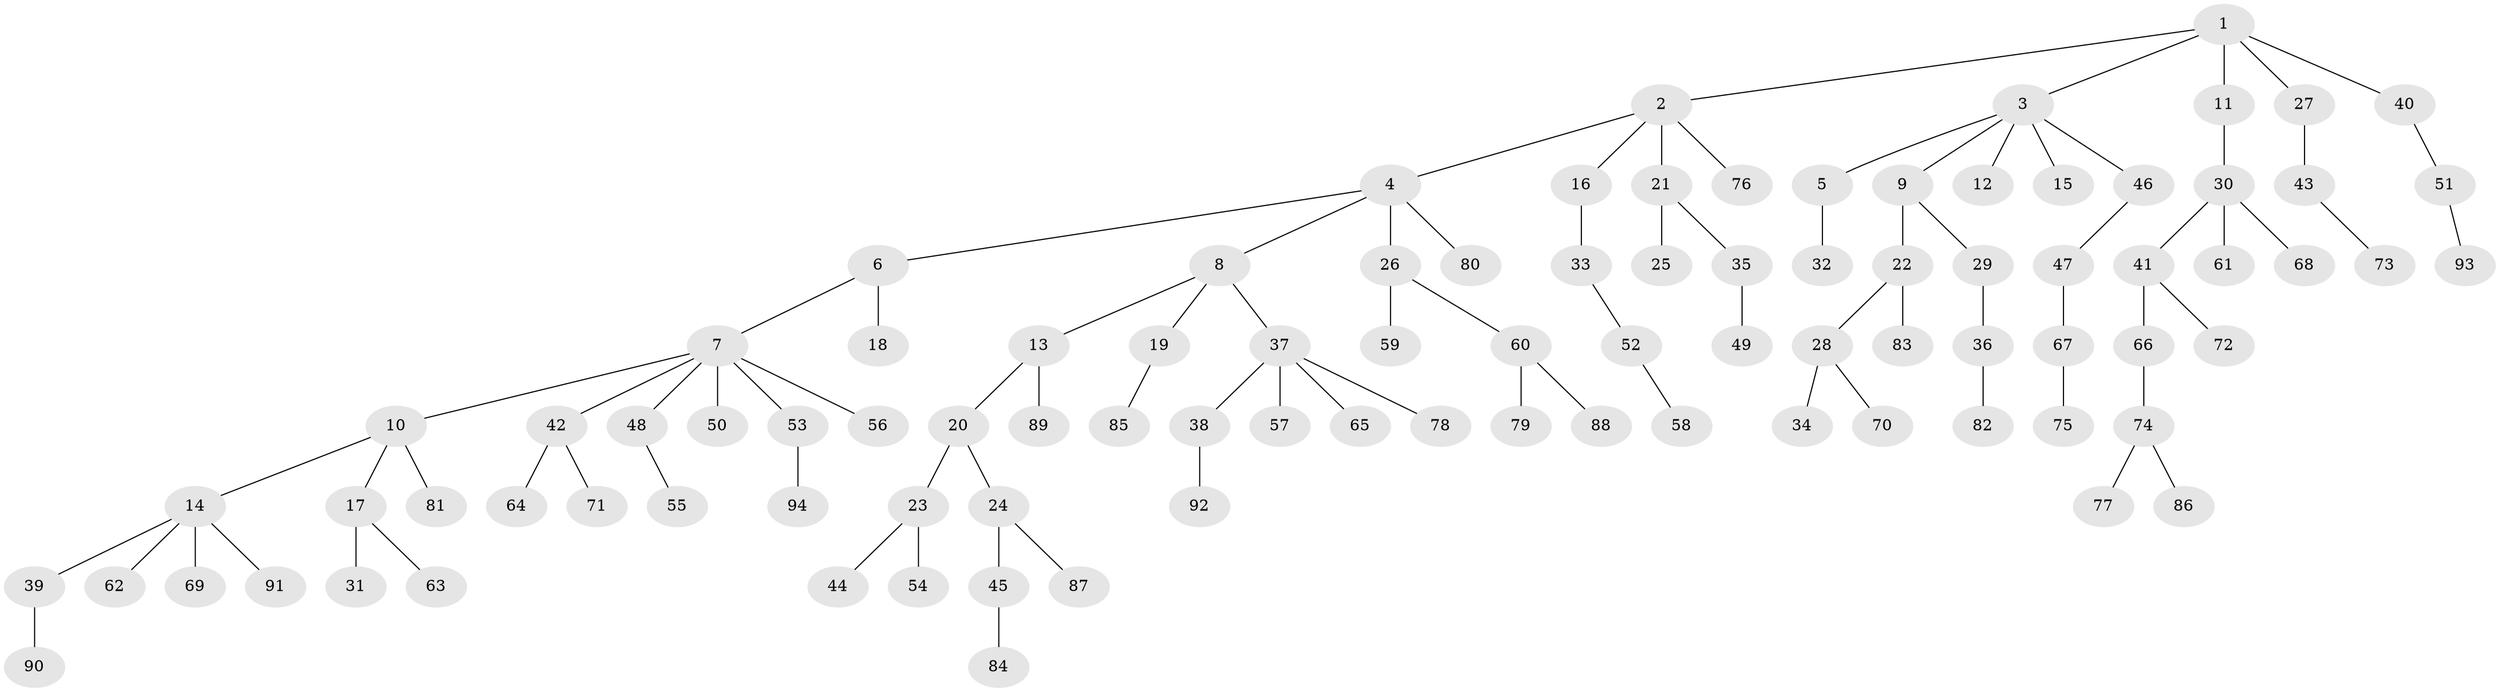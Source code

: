 // coarse degree distribution, {8: 0.03225806451612903, 5: 0.016129032258064516, 6: 0.016129032258064516, 1: 0.5645161290322581, 4: 0.08064516129032258, 3: 0.06451612903225806, 2: 0.22580645161290322}
// Generated by graph-tools (version 1.1) at 2025/24/03/03/25 07:24:05]
// undirected, 94 vertices, 93 edges
graph export_dot {
graph [start="1"]
  node [color=gray90,style=filled];
  1;
  2;
  3;
  4;
  5;
  6;
  7;
  8;
  9;
  10;
  11;
  12;
  13;
  14;
  15;
  16;
  17;
  18;
  19;
  20;
  21;
  22;
  23;
  24;
  25;
  26;
  27;
  28;
  29;
  30;
  31;
  32;
  33;
  34;
  35;
  36;
  37;
  38;
  39;
  40;
  41;
  42;
  43;
  44;
  45;
  46;
  47;
  48;
  49;
  50;
  51;
  52;
  53;
  54;
  55;
  56;
  57;
  58;
  59;
  60;
  61;
  62;
  63;
  64;
  65;
  66;
  67;
  68;
  69;
  70;
  71;
  72;
  73;
  74;
  75;
  76;
  77;
  78;
  79;
  80;
  81;
  82;
  83;
  84;
  85;
  86;
  87;
  88;
  89;
  90;
  91;
  92;
  93;
  94;
  1 -- 2;
  1 -- 3;
  1 -- 11;
  1 -- 27;
  1 -- 40;
  2 -- 4;
  2 -- 16;
  2 -- 21;
  2 -- 76;
  3 -- 5;
  3 -- 9;
  3 -- 12;
  3 -- 15;
  3 -- 46;
  4 -- 6;
  4 -- 8;
  4 -- 26;
  4 -- 80;
  5 -- 32;
  6 -- 7;
  6 -- 18;
  7 -- 10;
  7 -- 42;
  7 -- 48;
  7 -- 50;
  7 -- 53;
  7 -- 56;
  8 -- 13;
  8 -- 19;
  8 -- 37;
  9 -- 22;
  9 -- 29;
  10 -- 14;
  10 -- 17;
  10 -- 81;
  11 -- 30;
  13 -- 20;
  13 -- 89;
  14 -- 39;
  14 -- 62;
  14 -- 69;
  14 -- 91;
  16 -- 33;
  17 -- 31;
  17 -- 63;
  19 -- 85;
  20 -- 23;
  20 -- 24;
  21 -- 25;
  21 -- 35;
  22 -- 28;
  22 -- 83;
  23 -- 44;
  23 -- 54;
  24 -- 45;
  24 -- 87;
  26 -- 59;
  26 -- 60;
  27 -- 43;
  28 -- 34;
  28 -- 70;
  29 -- 36;
  30 -- 41;
  30 -- 61;
  30 -- 68;
  33 -- 52;
  35 -- 49;
  36 -- 82;
  37 -- 38;
  37 -- 57;
  37 -- 65;
  37 -- 78;
  38 -- 92;
  39 -- 90;
  40 -- 51;
  41 -- 66;
  41 -- 72;
  42 -- 64;
  42 -- 71;
  43 -- 73;
  45 -- 84;
  46 -- 47;
  47 -- 67;
  48 -- 55;
  51 -- 93;
  52 -- 58;
  53 -- 94;
  60 -- 79;
  60 -- 88;
  66 -- 74;
  67 -- 75;
  74 -- 77;
  74 -- 86;
}
